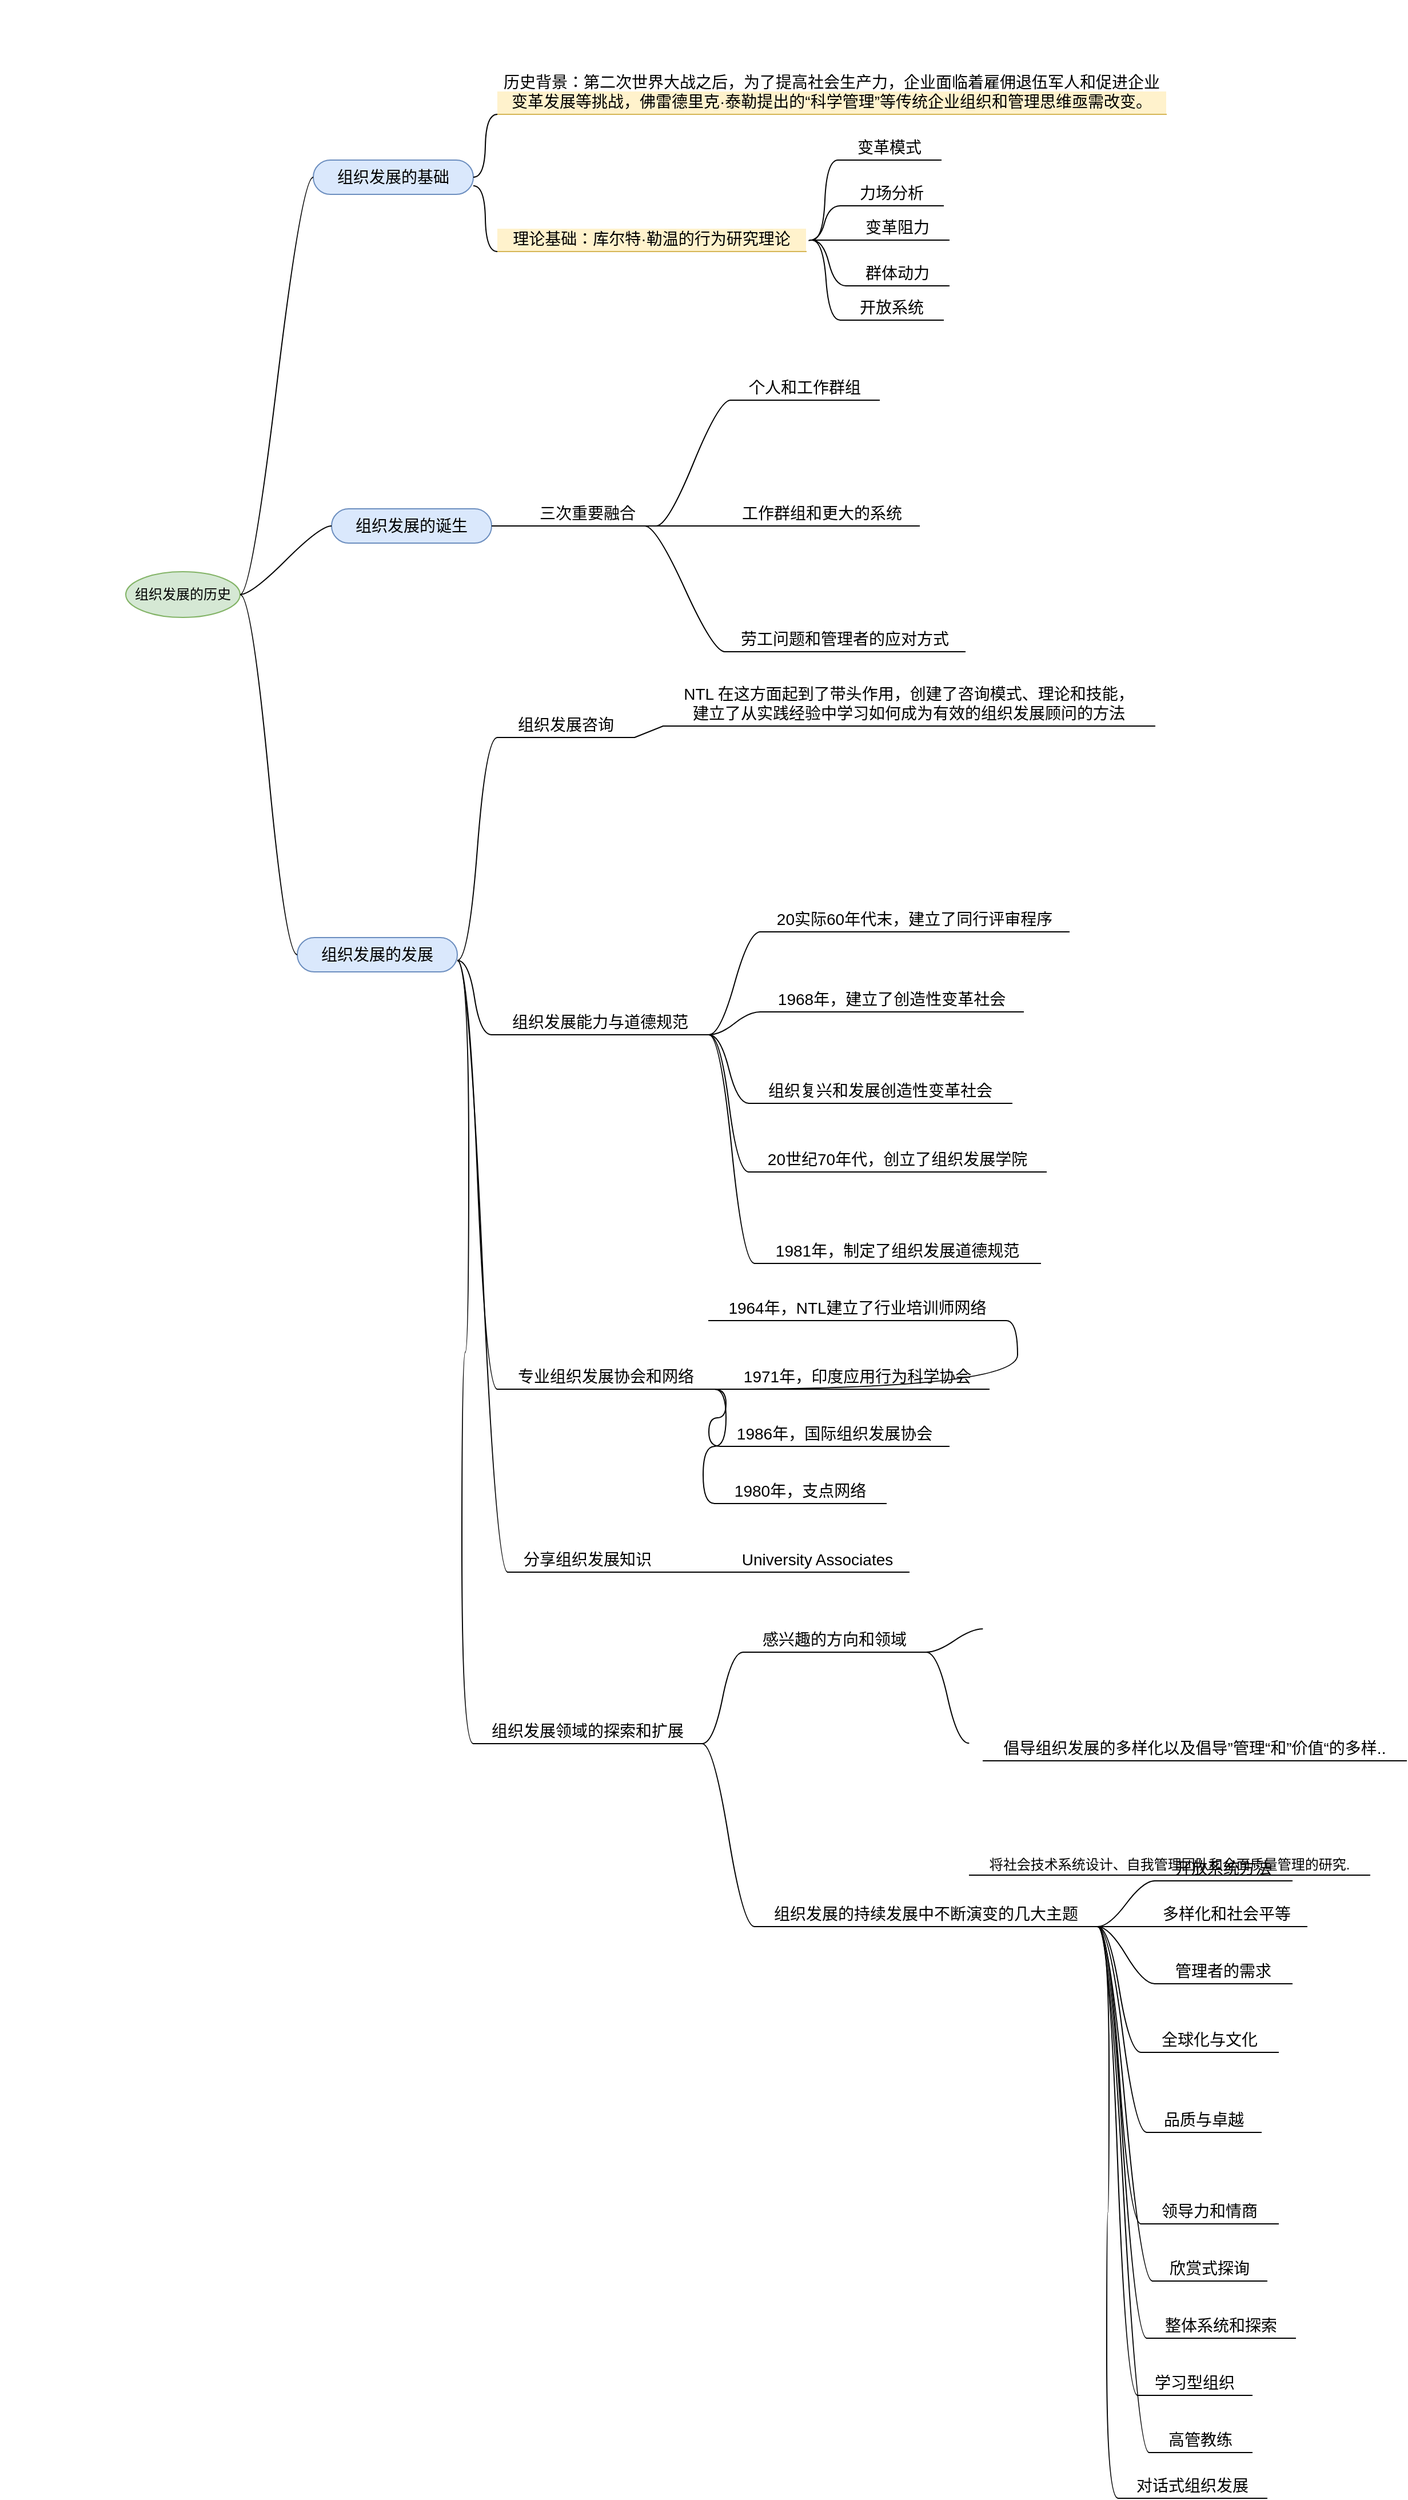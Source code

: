 <mxfile version="17.1.2" type="github">
  <diagram id="BuXtsXcVySWlx6Mmm9Na" name="第 1 页">
    <mxGraphModel dx="2211" dy="1941" grid="1" gridSize="10" guides="1" tooltips="1" connect="1" arrows="1" fold="1" page="1" pageScale="1" pageWidth="827" pageHeight="1169" background="none" math="0" shadow="0">
      <root>
        <mxCell id="0" />
        <mxCell id="1" parent="0" />
        <mxCell id="HsYdKPXe6uzc6BNR9NX6-27" value="组织发展的历史" style="ellipse;whiteSpace=wrap;html=1;align=center;newEdgeStyle={&quot;edgeStyle&quot;:&quot;entityRelationEdgeStyle&quot;,&quot;startArrow&quot;:&quot;none&quot;,&quot;endArrow&quot;:&quot;none&quot;,&quot;segment&quot;:10,&quot;curved&quot;:1};treeFolding=1;treeMoving=1;fillColor=#d5e8d4;strokeColor=#82b366;" parent="1" vertex="1">
          <mxGeometry x="10" y="490" width="100" height="40" as="geometry" />
        </mxCell>
        <mxCell id="HsYdKPXe6uzc6BNR9NX6-28" value="组织发展的基础" style="whiteSpace=wrap;html=1;rounded=1;arcSize=50;align=center;verticalAlign=middle;strokeWidth=1;autosize=1;spacing=4;treeFolding=1;treeMoving=1;newEdgeStyle={&quot;edgeStyle&quot;:&quot;entityRelationEdgeStyle&quot;,&quot;startArrow&quot;:&quot;none&quot;,&quot;endArrow&quot;:&quot;none&quot;,&quot;segment&quot;:10,&quot;curved&quot;:1};fillColor=#dae8fc;strokeColor=#6c8ebf;fontSize=14;" parent="1" vertex="1">
          <mxGeometry x="174" y="130" width="140" height="30" as="geometry" />
        </mxCell>
        <mxCell id="HsYdKPXe6uzc6BNR9NX6-29" value="" style="edgeStyle=entityRelationEdgeStyle;startArrow=none;endArrow=none;segment=10;curved=1;rounded=0;exitX=1;exitY=0.5;exitDx=0;exitDy=0;fontSize=14;" parent="1" source="HsYdKPXe6uzc6BNR9NX6-27" target="HsYdKPXe6uzc6BNR9NX6-28" edge="1">
          <mxGeometry relative="1" as="geometry">
            <mxPoint x="160" y="280" as="sourcePoint" />
          </mxGeometry>
        </mxCell>
        <mxCell id="HsYdKPXe6uzc6BNR9NX6-44" value="组织发展的诞生" style="whiteSpace=wrap;html=1;rounded=1;arcSize=50;align=center;verticalAlign=middle;strokeWidth=1;autosize=1;spacing=4;treeFolding=1;treeMoving=1;newEdgeStyle={&quot;edgeStyle&quot;:&quot;entityRelationEdgeStyle&quot;,&quot;startArrow&quot;:&quot;none&quot;,&quot;endArrow&quot;:&quot;none&quot;,&quot;segment&quot;:10,&quot;curved&quot;:1};fillColor=#dae8fc;strokeColor=#6c8ebf;fontSize=14;" parent="1" vertex="1">
          <mxGeometry x="190" y="435" width="140" height="30" as="geometry" />
        </mxCell>
        <mxCell id="HsYdKPXe6uzc6BNR9NX6-45" value="" style="edgeStyle=entityRelationEdgeStyle;startArrow=none;endArrow=none;segment=10;curved=1;rounded=0;exitX=1;exitY=0.5;exitDx=0;exitDy=0;fontSize=14;" parent="1" source="HsYdKPXe6uzc6BNR9NX6-27" target="HsYdKPXe6uzc6BNR9NX6-44" edge="1">
          <mxGeometry relative="1" as="geometry">
            <mxPoint x="170" y="560" as="sourcePoint" />
          </mxGeometry>
        </mxCell>
        <mxCell id="HsYdKPXe6uzc6BNR9NX6-46" value="组织发展的发展" style="whiteSpace=wrap;html=1;rounded=1;arcSize=50;align=center;verticalAlign=middle;strokeWidth=1;autosize=1;spacing=4;treeFolding=1;treeMoving=1;newEdgeStyle={&quot;edgeStyle&quot;:&quot;entityRelationEdgeStyle&quot;,&quot;startArrow&quot;:&quot;none&quot;,&quot;endArrow&quot;:&quot;none&quot;,&quot;segment&quot;:10,&quot;curved&quot;:1};fillColor=#dae8fc;strokeColor=#6c8ebf;fontSize=14;" parent="1" vertex="1">
          <mxGeometry x="160" y="810" width="140" height="30" as="geometry" />
        </mxCell>
        <mxCell id="HsYdKPXe6uzc6BNR9NX6-47" value="" style="edgeStyle=entityRelationEdgeStyle;startArrow=none;endArrow=none;segment=10;curved=1;rounded=0;exitX=1;exitY=0.5;exitDx=0;exitDy=0;fontSize=14;" parent="1" source="HsYdKPXe6uzc6BNR9NX6-27" target="HsYdKPXe6uzc6BNR9NX6-46" edge="1">
          <mxGeometry relative="1" as="geometry">
            <mxPoint x="180" y="870" as="sourcePoint" />
          </mxGeometry>
        </mxCell>
        <mxCell id="HsYdKPXe6uzc6BNR9NX6-52" value="历史背景：&lt;span style=&quot;font-size: 14px;&quot;&gt;第二次世界大战之后，为了提高社会生产力，企业面临着雇佣退伍军人和促进企业变革发展等挑战，佛雷德里克·泰勒提出的“科学管理”等传统企业组织和管理思维亟需改变。&lt;/span&gt;" style="whiteSpace=wrap;html=1;shape=partialRectangle;top=0;left=0;bottom=1;right=0;points=[[0,1],[1,1]];fillColor=#fff2cc;align=center;verticalAlign=bottom;routingCenterY=0.5;snapToPoint=1;recursiveResize=0;autosize=1;treeFolding=1;treeMoving=1;newEdgeStyle={&quot;edgeStyle&quot;:&quot;entityRelationEdgeStyle&quot;,&quot;startArrow&quot;:&quot;none&quot;,&quot;endArrow&quot;:&quot;none&quot;,&quot;segment&quot;:10,&quot;curved&quot;:1};strokeColor=#d6b656;fontSize=14;" parent="1" vertex="1">
          <mxGeometry x="335" y="70" width="585" height="20" as="geometry" />
        </mxCell>
        <mxCell id="HsYdKPXe6uzc6BNR9NX6-53" value="" style="edgeStyle=entityRelationEdgeStyle;startArrow=none;endArrow=none;segment=10;curved=1;rounded=0;exitX=1;exitY=0.5;exitDx=0;exitDy=0;fontSize=14;" parent="1" source="HsYdKPXe6uzc6BNR9NX6-28" target="HsYdKPXe6uzc6BNR9NX6-52" edge="1">
          <mxGeometry relative="1" as="geometry">
            <mxPoint x="374" y="120" as="sourcePoint" />
          </mxGeometry>
        </mxCell>
        <mxCell id="HsYdKPXe6uzc6BNR9NX6-56" value="&lt;span style=&quot;font-size: 14px;&quot;&gt;理论基础：库尔特·勒温的行为研究理论&lt;/span&gt;" style="whiteSpace=wrap;html=1;shape=partialRectangle;top=0;left=0;bottom=1;right=0;points=[[0,1],[1,1]];fillColor=#fff2cc;align=center;verticalAlign=bottom;routingCenterY=0.5;snapToPoint=1;recursiveResize=0;autosize=1;treeFolding=1;treeMoving=1;newEdgeStyle={&quot;edgeStyle&quot;:&quot;entityRelationEdgeStyle&quot;,&quot;startArrow&quot;:&quot;none&quot;,&quot;endArrow&quot;:&quot;none&quot;,&quot;segment&quot;:10,&quot;curved&quot;:1};strokeColor=#d6b656;fontSize=14;" parent="1" vertex="1">
          <mxGeometry x="335" y="190" width="270" height="20" as="geometry" />
        </mxCell>
        <mxCell id="HsYdKPXe6uzc6BNR9NX6-57" value="" style="edgeStyle=entityRelationEdgeStyle;startArrow=none;endArrow=none;segment=10;curved=1;rounded=0;exitX=1;exitY=0.75;exitDx=0;exitDy=0;fontSize=14;" parent="1" source="HsYdKPXe6uzc6BNR9NX6-28" target="HsYdKPXe6uzc6BNR9NX6-56" edge="1">
          <mxGeometry relative="1" as="geometry">
            <mxPoint x="360" y="250" as="sourcePoint" />
          </mxGeometry>
        </mxCell>
        <mxCell id="HsYdKPXe6uzc6BNR9NX6-58" value="变革模式" style="whiteSpace=wrap;html=1;shape=partialRectangle;top=0;left=0;bottom=1;right=0;points=[[0,1],[1,1]];fillColor=none;align=center;verticalAlign=bottom;routingCenterY=0.5;snapToPoint=1;recursiveResize=0;autosize=1;treeFolding=1;treeMoving=1;newEdgeStyle={&quot;edgeStyle&quot;:&quot;entityRelationEdgeStyle&quot;,&quot;startArrow&quot;:&quot;none&quot;,&quot;endArrow&quot;:&quot;none&quot;,&quot;segment&quot;:10,&quot;curved&quot;:1};fontSize=14;" parent="1" vertex="1">
          <mxGeometry x="633" y="110" width="90" height="20" as="geometry" />
        </mxCell>
        <mxCell id="HsYdKPXe6uzc6BNR9NX6-59" value="" style="edgeStyle=entityRelationEdgeStyle;startArrow=none;endArrow=none;segment=10;curved=1;rounded=0;fontSize=14;" parent="1" target="HsYdKPXe6uzc6BNR9NX6-58" edge="1">
          <mxGeometry relative="1" as="geometry">
            <mxPoint x="610" y="200" as="sourcePoint" />
          </mxGeometry>
        </mxCell>
        <mxCell id="HsYdKPXe6uzc6BNR9NX6-68" value="力场分析" style="whiteSpace=wrap;html=1;shape=partialRectangle;top=0;left=0;bottom=1;right=0;points=[[0,1],[1,1]];fillColor=none;align=center;verticalAlign=bottom;routingCenterY=0.5;snapToPoint=1;recursiveResize=0;autosize=1;treeFolding=1;treeMoving=1;newEdgeStyle={&quot;edgeStyle&quot;:&quot;entityRelationEdgeStyle&quot;,&quot;startArrow&quot;:&quot;none&quot;,&quot;endArrow&quot;:&quot;none&quot;,&quot;segment&quot;:10,&quot;curved&quot;:1};fontSize=14;" parent="1" vertex="1">
          <mxGeometry x="635" y="150" width="90" height="20" as="geometry" />
        </mxCell>
        <mxCell id="HsYdKPXe6uzc6BNR9NX6-69" value="" style="edgeStyle=entityRelationEdgeStyle;startArrow=none;endArrow=none;segment=10;curved=1;rounded=0;strokeColor=default;exitX=1.008;exitY=0.517;exitDx=0;exitDy=0;fontSize=14;exitPerimeter=0;" parent="1" source="HsYdKPXe6uzc6BNR9NX6-56" target="HsYdKPXe6uzc6BNR9NX6-68" edge="1">
          <mxGeometry relative="1" as="geometry">
            <mxPoint x="608" y="222" as="sourcePoint" />
          </mxGeometry>
        </mxCell>
        <mxCell id="HsYdKPXe6uzc6BNR9NX6-74" value="变革阻力" style="whiteSpace=wrap;html=1;shape=partialRectangle;top=0;left=0;bottom=1;right=0;points=[[0,1],[1,1]];fillColor=none;align=center;verticalAlign=bottom;routingCenterY=0.5;snapToPoint=1;recursiveResize=0;autosize=1;treeFolding=1;treeMoving=1;newEdgeStyle={&quot;edgeStyle&quot;:&quot;entityRelationEdgeStyle&quot;,&quot;startArrow&quot;:&quot;none&quot;,&quot;endArrow&quot;:&quot;none&quot;,&quot;segment&quot;:10,&quot;curved&quot;:1};fontSize=14;" parent="1" vertex="1">
          <mxGeometry x="640" y="180" width="90" height="20" as="geometry" />
        </mxCell>
        <mxCell id="HsYdKPXe6uzc6BNR9NX6-75" value="" style="edgeStyle=entityRelationEdgeStyle;startArrow=none;endArrow=none;segment=10;curved=1;rounded=0;strokeColor=default;fontSize=14;" parent="1" target="HsYdKPXe6uzc6BNR9NX6-74" edge="1">
          <mxGeometry relative="1" as="geometry">
            <mxPoint x="608" y="200" as="sourcePoint" />
          </mxGeometry>
        </mxCell>
        <mxCell id="HsYdKPXe6uzc6BNR9NX6-78" value="群体动力" style="whiteSpace=wrap;html=1;shape=partialRectangle;top=0;left=0;bottom=1;right=0;points=[[0,1],[1,1]];fillColor=none;align=center;verticalAlign=bottom;routingCenterY=0.5;snapToPoint=1;recursiveResize=0;autosize=1;treeFolding=1;treeMoving=1;newEdgeStyle={&quot;edgeStyle&quot;:&quot;entityRelationEdgeStyle&quot;,&quot;startArrow&quot;:&quot;none&quot;,&quot;endArrow&quot;:&quot;none&quot;,&quot;segment&quot;:10,&quot;curved&quot;:1};fontSize=14;" parent="1" vertex="1">
          <mxGeometry x="640" y="220" width="90" height="20" as="geometry" />
        </mxCell>
        <mxCell id="HsYdKPXe6uzc6BNR9NX6-79" value="" style="edgeStyle=entityRelationEdgeStyle;startArrow=none;endArrow=none;segment=10;curved=1;rounded=0;strokeColor=default;fontSize=14;" parent="1" target="HsYdKPXe6uzc6BNR9NX6-78" edge="1">
          <mxGeometry relative="1" as="geometry">
            <mxPoint x="610" y="200" as="sourcePoint" />
          </mxGeometry>
        </mxCell>
        <mxCell id="HsYdKPXe6uzc6BNR9NX6-82" value="开放系统" style="whiteSpace=wrap;html=1;shape=partialRectangle;top=0;left=0;bottom=1;right=0;points=[[0,1],[1,1]];fillColor=none;align=center;verticalAlign=bottom;routingCenterY=0.5;snapToPoint=1;recursiveResize=0;autosize=1;treeFolding=1;treeMoving=1;newEdgeStyle={&quot;edgeStyle&quot;:&quot;entityRelationEdgeStyle&quot;,&quot;startArrow&quot;:&quot;none&quot;,&quot;endArrow&quot;:&quot;none&quot;,&quot;segment&quot;:10,&quot;curved&quot;:1};fontSize=14;" parent="1" vertex="1">
          <mxGeometry x="635" y="250" width="90" height="20" as="geometry" />
        </mxCell>
        <mxCell id="HsYdKPXe6uzc6BNR9NX6-83" value="" style="edgeStyle=entityRelationEdgeStyle;startArrow=none;endArrow=none;segment=10;curved=1;rounded=0;strokeColor=default;fontSize=14;" parent="1" target="HsYdKPXe6uzc6BNR9NX6-82" edge="1">
          <mxGeometry relative="1" as="geometry">
            <mxPoint x="610" y="200" as="sourcePoint" />
          </mxGeometry>
        </mxCell>
        <mxCell id="HsYdKPXe6uzc6BNR9NX6-86" value="三次重要融合" style="whiteSpace=wrap;html=1;shape=partialRectangle;top=0;left=0;bottom=1;right=0;points=[[0,1],[1,1]];fillColor=none;align=center;verticalAlign=bottom;routingCenterY=0.5;snapToPoint=1;recursiveResize=0;autosize=1;treeFolding=1;treeMoving=1;newEdgeStyle={&quot;edgeStyle&quot;:&quot;entityRelationEdgeStyle&quot;,&quot;startArrow&quot;:&quot;none&quot;,&quot;endArrow&quot;:&quot;none&quot;,&quot;segment&quot;:10,&quot;curved&quot;:1};fontSize=14;" parent="1" vertex="1">
          <mxGeometry x="354" y="430" width="120" height="20" as="geometry" />
        </mxCell>
        <mxCell id="HsYdKPXe6uzc6BNR9NX6-87" value="" style="edgeStyle=entityRelationEdgeStyle;startArrow=none;endArrow=none;segment=10;curved=1;rounded=0;strokeColor=default;exitX=1;exitY=0.5;exitDx=0;exitDy=0;fontSize=14;" parent="1" source="HsYdKPXe6uzc6BNR9NX6-44" target="HsYdKPXe6uzc6BNR9NX6-86" edge="1">
          <mxGeometry relative="1" as="geometry">
            <mxPoint x="334" y="420" as="sourcePoint" />
          </mxGeometry>
        </mxCell>
        <mxCell id="HsYdKPXe6uzc6BNR9NX6-90" value="个人和工作群组" style="whiteSpace=wrap;html=1;shape=partialRectangle;top=0;left=0;bottom=1;right=0;points=[[0,0.5,0,0,0],[0,1,0,0,0],[1,1,0,0,0]];fillColor=none;align=center;verticalAlign=bottom;routingCenterY=0.5;snapToPoint=1;recursiveResize=0;autosize=1;treeFolding=1;treeMoving=1;newEdgeStyle={&quot;edgeStyle&quot;:&quot;entityRelationEdgeStyle&quot;,&quot;startArrow&quot;:&quot;none&quot;,&quot;endArrow&quot;:&quot;none&quot;,&quot;segment&quot;:10,&quot;curved&quot;:1};fontSize=14;" parent="1" vertex="1">
          <mxGeometry x="539" y="320" width="130" height="20" as="geometry" />
        </mxCell>
        <mxCell id="HsYdKPXe6uzc6BNR9NX6-91" value="" style="edgeStyle=entityRelationEdgeStyle;startArrow=none;endArrow=none;segment=10;curved=1;rounded=0;strokeColor=default;exitX=1;exitY=1;exitDx=0;exitDy=0;fontSize=14;" parent="1" source="HsYdKPXe6uzc6BNR9NX6-86" target="HsYdKPXe6uzc6BNR9NX6-90" edge="1">
          <mxGeometry relative="1" as="geometry">
            <mxPoint x="464" y="320" as="sourcePoint" />
          </mxGeometry>
        </mxCell>
        <mxCell id="HsYdKPXe6uzc6BNR9NX6-92" value="工作群组和更大的系统" style="whiteSpace=wrap;html=1;shape=partialRectangle;top=0;left=0;bottom=1;right=0;points=[[0,1],[1,1]];fillColor=none;align=center;verticalAlign=bottom;routingCenterY=0.5;snapToPoint=1;recursiveResize=0;autosize=1;treeFolding=1;treeMoving=1;newEdgeStyle={&quot;edgeStyle&quot;:&quot;entityRelationEdgeStyle&quot;,&quot;startArrow&quot;:&quot;none&quot;,&quot;endArrow&quot;:&quot;none&quot;,&quot;segment&quot;:10,&quot;curved&quot;:1};fontSize=14;" parent="1" vertex="1">
          <mxGeometry x="534" y="430" width="170" height="20" as="geometry" />
        </mxCell>
        <mxCell id="HsYdKPXe6uzc6BNR9NX6-93" value="" style="edgeStyle=entityRelationEdgeStyle;startArrow=none;endArrow=none;segment=10;curved=1;rounded=0;strokeColor=default;exitX=1;exitY=1;exitDx=0;exitDy=0;fontSize=14;" parent="1" source="HsYdKPXe6uzc6BNR9NX6-86" target="HsYdKPXe6uzc6BNR9NX6-92" edge="1">
          <mxGeometry relative="1" as="geometry">
            <mxPoint x="494" y="390" as="sourcePoint" />
          </mxGeometry>
        </mxCell>
        <mxCell id="HsYdKPXe6uzc6BNR9NX6-95" value="劳工问题和管理者的应对方式" style="whiteSpace=wrap;html=1;shape=partialRectangle;top=0;left=0;bottom=1;right=0;points=[[0,1],[1,1]];fillColor=none;align=center;verticalAlign=bottom;routingCenterY=0.5;snapToPoint=1;recursiveResize=0;autosize=1;treeFolding=1;treeMoving=1;newEdgeStyle={&quot;edgeStyle&quot;:&quot;entityRelationEdgeStyle&quot;,&quot;startArrow&quot;:&quot;none&quot;,&quot;endArrow&quot;:&quot;none&quot;,&quot;segment&quot;:10,&quot;curved&quot;:1};fontSize=14;" parent="1" vertex="1">
          <mxGeometry x="534" y="540" width="210" height="20" as="geometry" />
        </mxCell>
        <mxCell id="HsYdKPXe6uzc6BNR9NX6-96" value="" style="edgeStyle=entityRelationEdgeStyle;startArrow=none;endArrow=none;segment=10;curved=1;rounded=0;strokeColor=default;fontSize=14;" parent="1" target="HsYdKPXe6uzc6BNR9NX6-95" edge="1">
          <mxGeometry relative="1" as="geometry">
            <mxPoint x="464" y="450" as="sourcePoint" />
          </mxGeometry>
        </mxCell>
        <mxCell id="HsYdKPXe6uzc6BNR9NX6-154" value="" style="edgeStyle=none;rounded=0;orthogonalLoop=1;jettySize=auto;html=1;endArrow=none;endFill=0;strokeColor=default;fontSize=14;" parent="1" source="HsYdKPXe6uzc6BNR9NX6-135" target="HsYdKPXe6uzc6BNR9NX6-153" edge="1">
          <mxGeometry relative="1" as="geometry" />
        </mxCell>
        <mxCell id="HsYdKPXe6uzc6BNR9NX6-135" value="组织发展咨询" style="whiteSpace=wrap;html=1;shape=partialRectangle;top=0;left=0;bottom=1;right=0;points=[[0,1],[1,1]];fillColor=none;align=center;verticalAlign=bottom;routingCenterY=0.5;snapToPoint=1;recursiveResize=0;autosize=1;treeFolding=1;treeMoving=1;newEdgeStyle={&quot;edgeStyle&quot;:&quot;entityRelationEdgeStyle&quot;,&quot;startArrow&quot;:&quot;none&quot;,&quot;endArrow&quot;:&quot;none&quot;,&quot;segment&quot;:10,&quot;curved&quot;:1};fontSize=14;" parent="1" vertex="1">
          <mxGeometry x="335" y="615" width="120" height="20" as="geometry" />
        </mxCell>
        <mxCell id="HsYdKPXe6uzc6BNR9NX6-136" value="" style="edgeStyle=entityRelationEdgeStyle;startArrow=none;endArrow=none;segment=10;curved=1;rounded=0;strokeColor=default;exitX=1;exitY=0.5;exitDx=0;exitDy=0;fontSize=14;" parent="1" target="HsYdKPXe6uzc6BNR9NX6-135" edge="1">
          <mxGeometry relative="1" as="geometry">
            <mxPoint x="300" y="830" as="sourcePoint" />
          </mxGeometry>
        </mxCell>
        <mxCell id="HsYdKPXe6uzc6BNR9NX6-137" value="组织发展能力与道德规范" style="whiteSpace=wrap;html=1;shape=partialRectangle;top=0;left=0;bottom=1;right=0;points=[[0,1],[1,1]];align=center;verticalAlign=bottom;routingCenterY=0.5;snapToPoint=1;recursiveResize=0;autosize=1;treeFolding=1;treeMoving=1;newEdgeStyle={&quot;edgeStyle&quot;:&quot;entityRelationEdgeStyle&quot;,&quot;startArrow&quot;:&quot;none&quot;,&quot;endArrow&quot;:&quot;none&quot;,&quot;segment&quot;:10,&quot;curved&quot;:1};fontSize=14;" parent="1" vertex="1">
          <mxGeometry x="330" y="875" width="190" height="20" as="geometry" />
        </mxCell>
        <mxCell id="HsYdKPXe6uzc6BNR9NX6-138" value="" style="edgeStyle=entityRelationEdgeStyle;startArrow=none;endArrow=none;segment=10;curved=1;rounded=0;strokeColor=default;fontSize=14;" parent="1" target="HsYdKPXe6uzc6BNR9NX6-137" edge="1">
          <mxGeometry relative="1" as="geometry">
            <mxPoint x="300" y="830" as="sourcePoint" />
          </mxGeometry>
        </mxCell>
        <mxCell id="HsYdKPXe6uzc6BNR9NX6-139" value="专业组织发展协会和网络" style="whiteSpace=wrap;html=1;shape=partialRectangle;top=0;left=0;bottom=1;right=0;points=[[0,1],[1,1]];fillColor=none;align=center;verticalAlign=bottom;routingCenterY=0.5;snapToPoint=1;recursiveResize=0;autosize=1;treeFolding=1;treeMoving=1;newEdgeStyle={&quot;edgeStyle&quot;:&quot;entityRelationEdgeStyle&quot;,&quot;startArrow&quot;:&quot;none&quot;,&quot;endArrow&quot;:&quot;none&quot;,&quot;segment&quot;:10,&quot;curved&quot;:1};fontSize=14;" parent="1" vertex="1">
          <mxGeometry x="335" y="1185" width="190" height="20" as="geometry" />
        </mxCell>
        <mxCell id="HsYdKPXe6uzc6BNR9NX6-140" value="" style="edgeStyle=entityRelationEdgeStyle;startArrow=none;endArrow=none;segment=10;curved=1;rounded=0;strokeColor=default;exitX=1;exitY=0.5;exitDx=0;exitDy=0;fontSize=14;" parent="1" target="HsYdKPXe6uzc6BNR9NX6-139" edge="1">
          <mxGeometry relative="1" as="geometry">
            <mxPoint x="300" y="830" as="sourcePoint" />
          </mxGeometry>
        </mxCell>
        <mxCell id="HsYdKPXe6uzc6BNR9NX6-144" value="" style="edgeStyle=none;rounded=0;orthogonalLoop=1;jettySize=auto;html=1;endArrow=none;endFill=0;strokeColor=default;fontSize=14;" parent="1" source="HsYdKPXe6uzc6BNR9NX6-141" target="HsYdKPXe6uzc6BNR9NX6-143" edge="1">
          <mxGeometry relative="1" as="geometry" />
        </mxCell>
        <mxCell id="HsYdKPXe6uzc6BNR9NX6-141" value="分享组织发展知识" style="whiteSpace=wrap;html=1;shape=partialRectangle;top=0;left=0;bottom=1;right=0;points=[[0,1],[1,1]];fillColor=none;align=center;verticalAlign=bottom;routingCenterY=0.5;snapToPoint=1;recursiveResize=0;autosize=1;treeFolding=1;treeMoving=1;newEdgeStyle={&quot;edgeStyle&quot;:&quot;entityRelationEdgeStyle&quot;,&quot;startArrow&quot;:&quot;none&quot;,&quot;endArrow&quot;:&quot;none&quot;,&quot;segment&quot;:10,&quot;curved&quot;:1};fontSize=14;" parent="1" vertex="1">
          <mxGeometry x="344" y="1345" width="140" height="20" as="geometry" />
        </mxCell>
        <mxCell id="HsYdKPXe6uzc6BNR9NX6-142" value="" style="edgeStyle=entityRelationEdgeStyle;startArrow=none;endArrow=none;segment=10;curved=1;rounded=0;strokeColor=default;exitX=1;exitY=0.5;exitDx=0;exitDy=0;fontSize=14;" parent="1" target="HsYdKPXe6uzc6BNR9NX6-141" edge="1">
          <mxGeometry relative="1" as="geometry">
            <mxPoint x="300" y="830" as="sourcePoint" />
          </mxGeometry>
        </mxCell>
        <mxCell id="HsYdKPXe6uzc6BNR9NX6-143" value="University Associates" style="whiteSpace=wrap;html=1;shape=partialRectangle;top=0;left=0;bottom=1;right=0;points=[[0,1],[1,1]];fillColor=none;align=center;verticalAlign=bottom;routingCenterY=0.5;snapToPoint=1;recursiveResize=0;autosize=1;treeFolding=1;treeMoving=1;newEdgeStyle={&quot;edgeStyle&quot;:&quot;entityRelationEdgeStyle&quot;,&quot;startArrow&quot;:&quot;none&quot;,&quot;endArrow&quot;:&quot;none&quot;,&quot;segment&quot;:10,&quot;curved&quot;:1};fontSize=14;" parent="1" vertex="1">
          <mxGeometry x="535" y="1345" width="160" height="20" as="geometry" />
        </mxCell>
        <mxCell id="HsYdKPXe6uzc6BNR9NX6-147" value="20实际60年代末，建立了同行评审程序" style="whiteSpace=wrap;html=1;shape=partialRectangle;top=0;left=0;bottom=1;right=0;points=[[0,1],[1,1]];fillColor=none;align=center;verticalAlign=bottom;routingCenterY=0.5;snapToPoint=1;recursiveResize=0;autosize=1;treeFolding=1;treeMoving=1;newEdgeStyle={&quot;edgeStyle&quot;:&quot;entityRelationEdgeStyle&quot;,&quot;startArrow&quot;:&quot;none&quot;,&quot;endArrow&quot;:&quot;none&quot;,&quot;segment&quot;:10,&quot;curved&quot;:1};fontSize=14;" parent="1" vertex="1">
          <mxGeometry x="565" y="785" width="270" height="20" as="geometry" />
        </mxCell>
        <mxCell id="HsYdKPXe6uzc6BNR9NX6-148" value="" style="edgeStyle=entityRelationEdgeStyle;startArrow=none;endArrow=none;segment=10;curved=1;rounded=0;strokeColor=default;exitX=1;exitY=1;exitDx=0;exitDy=0;fontSize=14;" parent="1" source="HsYdKPXe6uzc6BNR9NX6-137" target="HsYdKPXe6uzc6BNR9NX6-147" edge="1">
          <mxGeometry relative="1" as="geometry">
            <mxPoint x="510" y="1155" as="sourcePoint" />
          </mxGeometry>
        </mxCell>
        <mxCell id="HsYdKPXe6uzc6BNR9NX6-149" value="1968年，建立了创造性变革社会" style="whiteSpace=wrap;html=1;shape=partialRectangle;top=0;left=0;bottom=1;right=0;points=[[0,1],[1,1]];fillColor=none;align=center;verticalAlign=bottom;routingCenterY=0.5;snapToPoint=1;recursiveResize=0;autosize=1;treeFolding=1;treeMoving=1;newEdgeStyle={&quot;edgeStyle&quot;:&quot;entityRelationEdgeStyle&quot;,&quot;startArrow&quot;:&quot;none&quot;,&quot;endArrow&quot;:&quot;none&quot;,&quot;segment&quot;:10,&quot;curved&quot;:1};fontSize=14;" parent="1" vertex="1">
          <mxGeometry x="565" y="855" width="230" height="20" as="geometry" />
        </mxCell>
        <mxCell id="HsYdKPXe6uzc6BNR9NX6-150" value="" style="edgeStyle=entityRelationEdgeStyle;startArrow=none;endArrow=none;segment=10;curved=1;rounded=0;strokeColor=default;exitX=1;exitY=1;exitDx=0;exitDy=0;fontSize=14;" parent="1" source="HsYdKPXe6uzc6BNR9NX6-137" target="HsYdKPXe6uzc6BNR9NX6-149" edge="1">
          <mxGeometry relative="1" as="geometry">
            <mxPoint x="750" y="1145" as="sourcePoint" />
          </mxGeometry>
        </mxCell>
        <mxCell id="HsYdKPXe6uzc6BNR9NX6-151" value="组织复兴和发展创造性变革社会" style="whiteSpace=wrap;html=1;shape=partialRectangle;top=0;left=0;bottom=1;right=0;points=[[0,1],[1,1]];fillColor=none;align=center;verticalAlign=bottom;routingCenterY=0.5;snapToPoint=1;recursiveResize=0;autosize=1;treeFolding=1;treeMoving=1;newEdgeStyle={&quot;edgeStyle&quot;:&quot;entityRelationEdgeStyle&quot;,&quot;startArrow&quot;:&quot;none&quot;,&quot;endArrow&quot;:&quot;none&quot;,&quot;segment&quot;:10,&quot;curved&quot;:1};fontSize=14;" parent="1" vertex="1">
          <mxGeometry x="555" y="935" width="230" height="20" as="geometry" />
        </mxCell>
        <mxCell id="HsYdKPXe6uzc6BNR9NX6-152" value="" style="edgeStyle=entityRelationEdgeStyle;startArrow=none;endArrow=none;segment=10;curved=1;rounded=0;strokeColor=default;exitX=1;exitY=1;exitDx=0;exitDy=0;fontSize=14;" parent="1" source="HsYdKPXe6uzc6BNR9NX6-137" target="HsYdKPXe6uzc6BNR9NX6-151" edge="1">
          <mxGeometry relative="1" as="geometry">
            <mxPoint x="760" y="1085" as="sourcePoint" />
          </mxGeometry>
        </mxCell>
        <mxCell id="HsYdKPXe6uzc6BNR9NX6-153" value="NTL 在这方面起到了带头作用，创建了咨询模式、理论和技能，&lt;br style=&quot;font-size: 14px;&quot;&gt;建立了从实践经验中学习如何成为有效的组织发展顾问的方法" style="whiteSpace=wrap;html=1;shape=partialRectangle;top=0;left=0;bottom=1;right=0;points=[[0,1],[1,1]];fillColor=none;align=center;verticalAlign=bottom;routingCenterY=0.5;snapToPoint=1;recursiveResize=0;autosize=1;treeFolding=1;treeMoving=1;newEdgeStyle={&quot;edgeStyle&quot;:&quot;entityRelationEdgeStyle&quot;,&quot;startArrow&quot;:&quot;none&quot;,&quot;endArrow&quot;:&quot;none&quot;,&quot;segment&quot;:10,&quot;curved&quot;:1};fontSize=14;" parent="1" vertex="1">
          <mxGeometry x="480" y="585" width="430" height="40" as="geometry" />
        </mxCell>
        <mxCell id="HsYdKPXe6uzc6BNR9NX6-155" value="20世纪70年代，创立了组织发展学院" style="whiteSpace=wrap;html=1;shape=partialRectangle;top=0;left=0;bottom=1;right=0;points=[[0,1],[1,1]];fillColor=none;align=center;verticalAlign=bottom;routingCenterY=0.5;snapToPoint=1;recursiveResize=0;autosize=1;treeFolding=1;treeMoving=1;newEdgeStyle={&quot;edgeStyle&quot;:&quot;entityRelationEdgeStyle&quot;,&quot;startArrow&quot;:&quot;none&quot;,&quot;endArrow&quot;:&quot;none&quot;,&quot;segment&quot;:10,&quot;curved&quot;:1};fontSize=14;" parent="1" vertex="1">
          <mxGeometry x="555" y="995" width="260" height="20" as="geometry" />
        </mxCell>
        <mxCell id="HsYdKPXe6uzc6BNR9NX6-156" value="" style="edgeStyle=entityRelationEdgeStyle;startArrow=none;endArrow=none;segment=10;curved=1;rounded=0;strokeColor=default;fontSize=14;" parent="1" target="HsYdKPXe6uzc6BNR9NX6-155" edge="1">
          <mxGeometry relative="1" as="geometry">
            <mxPoint x="520" y="895" as="sourcePoint" />
          </mxGeometry>
        </mxCell>
        <mxCell id="HsYdKPXe6uzc6BNR9NX6-159" value="1981年，制定了组织发展道德规范" style="whiteSpace=wrap;html=1;shape=partialRectangle;top=0;left=0;bottom=1;right=0;points=[[0,1],[1,1]];fillColor=none;align=center;verticalAlign=bottom;routingCenterY=0.5;snapToPoint=1;recursiveResize=0;autosize=1;treeFolding=1;treeMoving=1;newEdgeStyle={&quot;edgeStyle&quot;:&quot;entityRelationEdgeStyle&quot;,&quot;startArrow&quot;:&quot;none&quot;,&quot;endArrow&quot;:&quot;none&quot;,&quot;segment&quot;:10,&quot;curved&quot;:1};fontSize=14;" parent="1" vertex="1">
          <mxGeometry x="560" y="1075" width="250" height="20" as="geometry" />
        </mxCell>
        <mxCell id="HsYdKPXe6uzc6BNR9NX6-160" value="" style="edgeStyle=entityRelationEdgeStyle;startArrow=none;endArrow=none;segment=10;curved=1;rounded=0;strokeColor=default;exitX=1;exitY=1;exitDx=0;exitDy=0;fontSize=14;" parent="1" source="HsYdKPXe6uzc6BNR9NX6-137" target="HsYdKPXe6uzc6BNR9NX6-159" edge="1">
          <mxGeometry relative="1" as="geometry">
            <mxPoint x="585" y="1375" as="sourcePoint" />
          </mxGeometry>
        </mxCell>
        <mxCell id="HsYdKPXe6uzc6BNR9NX6-161" value="1964年，NTL建立了行业培训师网络" style="whiteSpace=wrap;html=1;shape=partialRectangle;top=0;left=0;bottom=1;right=0;points=[[0,1],[1,1]];fillColor=none;align=center;verticalAlign=bottom;routingCenterY=0.5;snapToPoint=1;recursiveResize=0;autosize=1;treeFolding=1;treeMoving=1;newEdgeStyle={&quot;edgeStyle&quot;:&quot;entityRelationEdgeStyle&quot;,&quot;startArrow&quot;:&quot;none&quot;,&quot;endArrow&quot;:&quot;none&quot;,&quot;segment&quot;:10,&quot;curved&quot;:1};fontSize=14;" parent="1" vertex="1">
          <mxGeometry x="520" y="1125" width="260" height="20" as="geometry" />
        </mxCell>
        <mxCell id="HsYdKPXe6uzc6BNR9NX6-162" value="" style="edgeStyle=entityRelationEdgeStyle;startArrow=none;endArrow=none;segment=10;curved=1;rounded=0;strokeColor=default;exitX=1;exitY=1;exitDx=0;exitDy=0;fontSize=14;" parent="1" source="HsYdKPXe6uzc6BNR9NX6-139" target="HsYdKPXe6uzc6BNR9NX6-161" edge="1">
          <mxGeometry relative="1" as="geometry">
            <mxPoint x="560" y="1415" as="sourcePoint" />
          </mxGeometry>
        </mxCell>
        <mxCell id="HsYdKPXe6uzc6BNR9NX6-163" value="1971年，印度应用行为科学协会" style="whiteSpace=wrap;html=1;shape=partialRectangle;top=0;left=0;bottom=1;right=0;points=[[0,1],[1,1]];fillColor=none;align=center;verticalAlign=bottom;routingCenterY=0.5;snapToPoint=1;recursiveResize=0;autosize=1;treeFolding=1;treeMoving=1;newEdgeStyle={&quot;edgeStyle&quot;:&quot;entityRelationEdgeStyle&quot;,&quot;startArrow&quot;:&quot;none&quot;,&quot;endArrow&quot;:&quot;none&quot;,&quot;segment&quot;:10,&quot;curved&quot;:1};fontSize=14;" parent="1" vertex="1">
          <mxGeometry x="535" y="1185" width="230" height="20" as="geometry" />
        </mxCell>
        <mxCell id="HsYdKPXe6uzc6BNR9NX6-164" value="" style="edgeStyle=entityRelationEdgeStyle;startArrow=none;endArrow=none;segment=10;curved=1;rounded=0;strokeColor=default;exitX=1;exitY=1;exitDx=0;exitDy=0;fontSize=14;" parent="1" source="HsYdKPXe6uzc6BNR9NX6-139" target="HsYdKPXe6uzc6BNR9NX6-163" edge="1">
          <mxGeometry relative="1" as="geometry">
            <mxPoint x="560" y="1465" as="sourcePoint" />
          </mxGeometry>
        </mxCell>
        <mxCell id="HsYdKPXe6uzc6BNR9NX6-165" value="1986年，国际组织发展协会" style="whiteSpace=wrap;html=1;shape=partialRectangle;top=0;left=0;bottom=1;right=0;points=[[0,1],[1,1]];fillColor=none;align=center;verticalAlign=bottom;routingCenterY=0.5;snapToPoint=1;recursiveResize=0;autosize=1;treeFolding=1;treeMoving=1;newEdgeStyle={&quot;edgeStyle&quot;:&quot;entityRelationEdgeStyle&quot;,&quot;startArrow&quot;:&quot;none&quot;,&quot;endArrow&quot;:&quot;none&quot;,&quot;segment&quot;:10,&quot;curved&quot;:1};fontSize=14;" parent="1" vertex="1">
          <mxGeometry x="530" y="1235" width="200" height="20" as="geometry" />
        </mxCell>
        <mxCell id="HsYdKPXe6uzc6BNR9NX6-166" value="" style="edgeStyle=entityRelationEdgeStyle;startArrow=none;endArrow=none;segment=10;curved=1;rounded=0;strokeColor=default;exitX=1;exitY=1;exitDx=0;exitDy=0;fontSize=14;" parent="1" source="HsYdKPXe6uzc6BNR9NX6-139" target="HsYdKPXe6uzc6BNR9NX6-165" edge="1">
          <mxGeometry relative="1" as="geometry">
            <mxPoint x="560" y="1515" as="sourcePoint" />
          </mxGeometry>
        </mxCell>
        <mxCell id="HsYdKPXe6uzc6BNR9NX6-167" value="1980年，支点网络" style="whiteSpace=wrap;html=1;shape=partialRectangle;top=0;left=0;bottom=1;right=0;points=[[0,1],[1,1]];fillColor=none;align=center;verticalAlign=bottom;routingCenterY=0.5;snapToPoint=1;recursiveResize=0;autosize=1;treeFolding=1;treeMoving=1;newEdgeStyle={&quot;edgeStyle&quot;:&quot;entityRelationEdgeStyle&quot;,&quot;startArrow&quot;:&quot;none&quot;,&quot;endArrow&quot;:&quot;none&quot;,&quot;segment&quot;:10,&quot;curved&quot;:1};fontSize=14;" parent="1" vertex="1">
          <mxGeometry x="525" y="1285" width="150" height="20" as="geometry" />
        </mxCell>
        <mxCell id="HsYdKPXe6uzc6BNR9NX6-168" value="" style="edgeStyle=entityRelationEdgeStyle;startArrow=none;endArrow=none;segment=10;curved=1;rounded=0;strokeColor=default;exitX=1;exitY=1;exitDx=0;exitDy=0;fontSize=14;" parent="1" source="HsYdKPXe6uzc6BNR9NX6-139" target="HsYdKPXe6uzc6BNR9NX6-167" edge="1">
          <mxGeometry relative="1" as="geometry">
            <mxPoint x="560" y="1575" as="sourcePoint" />
          </mxGeometry>
        </mxCell>
        <mxCell id="HsYdKPXe6uzc6BNR9NX6-169" value="组织发展领域的探索和扩展" style="whiteSpace=wrap;html=1;shape=partialRectangle;top=0;left=0;bottom=1;right=0;points=[[0,1],[1,1]];fillColor=none;align=center;verticalAlign=bottom;routingCenterY=0.5;snapToPoint=1;recursiveResize=0;autosize=1;treeFolding=1;treeMoving=1;newEdgeStyle={&quot;edgeStyle&quot;:&quot;entityRelationEdgeStyle&quot;,&quot;startArrow&quot;:&quot;none&quot;,&quot;endArrow&quot;:&quot;none&quot;,&quot;segment&quot;:10,&quot;curved&quot;:1};fontSize=14;" parent="1" vertex="1">
          <mxGeometry x="314" y="1495" width="200" height="20" as="geometry" />
        </mxCell>
        <mxCell id="HsYdKPXe6uzc6BNR9NX6-170" value="" style="edgeStyle=entityRelationEdgeStyle;startArrow=none;endArrow=none;segment=10;curved=1;rounded=0;strokeColor=default;exitX=1;exitY=0.5;exitDx=0;exitDy=0;fontSize=14;" parent="1" target="HsYdKPXe6uzc6BNR9NX6-169" edge="1">
          <mxGeometry relative="1" as="geometry">
            <mxPoint x="300" y="830" as="sourcePoint" />
          </mxGeometry>
        </mxCell>
        <mxCell id="HsYdKPXe6uzc6BNR9NX6-171" value="感兴趣的方向和领域" style="whiteSpace=wrap;html=1;shape=partialRectangle;top=0;left=0;bottom=1;right=0;points=[[0,1],[1,1]];fillColor=none;align=center;verticalAlign=bottom;routingCenterY=0.5;snapToPoint=1;recursiveResize=0;autosize=1;treeFolding=1;treeMoving=1;newEdgeStyle={&quot;edgeStyle&quot;:&quot;entityRelationEdgeStyle&quot;,&quot;startArrow&quot;:&quot;none&quot;,&quot;endArrow&quot;:&quot;none&quot;,&quot;segment&quot;:10,&quot;curved&quot;:1};fontSize=14;" parent="1" vertex="1">
          <mxGeometry x="550" y="1415" width="160" height="20" as="geometry" />
        </mxCell>
        <mxCell id="HsYdKPXe6uzc6BNR9NX6-172" value="" style="edgeStyle=entityRelationEdgeStyle;startArrow=none;endArrow=none;segment=10;curved=1;rounded=0;strokeColor=default;exitX=1;exitY=1;exitDx=0;exitDy=0;fontSize=14;" parent="1" source="HsYdKPXe6uzc6BNR9NX6-169" target="HsYdKPXe6uzc6BNR9NX6-171" edge="1">
          <mxGeometry relative="1" as="geometry">
            <mxPoint x="540" y="1735" as="sourcePoint" />
          </mxGeometry>
        </mxCell>
        <mxCell id="HsYdKPXe6uzc6BNR9NX6-175" value="开放系统方法" style="whiteSpace=wrap;html=1;shape=partialRectangle;top=0;left=0;bottom=1;right=0;points=[[0,1],[1,1]];fillColor=none;align=center;verticalAlign=bottom;routingCenterY=0.5;snapToPoint=1;recursiveResize=0;autosize=1;treeFolding=1;treeMoving=1;newEdgeStyle={&quot;edgeStyle&quot;:&quot;entityRelationEdgeStyle&quot;,&quot;startArrow&quot;:&quot;none&quot;,&quot;endArrow&quot;:&quot;none&quot;,&quot;segment&quot;:10,&quot;curved&quot;:1};fontSize=14;" parent="1" vertex="1">
          <mxGeometry x="910" y="1615" width="120" height="20" as="geometry" />
        </mxCell>
        <mxCell id="HsYdKPXe6uzc6BNR9NX6-176" value="" style="edgeStyle=entityRelationEdgeStyle;startArrow=none;endArrow=none;segment=10;curved=1;rounded=0;strokeColor=default;exitX=1;exitY=1;exitDx=0;exitDy=0;fontSize=14;" parent="1" source="HsYdKPXe6uzc6BNR9NX6-179" target="HsYdKPXe6uzc6BNR9NX6-175" edge="1">
          <mxGeometry relative="1" as="geometry">
            <mxPoint x="593" y="1785" as="sourcePoint" />
          </mxGeometry>
        </mxCell>
        <mxCell id="HsYdKPXe6uzc6BNR9NX6-177" value="多样化和社会平等" style="whiteSpace=wrap;html=1;shape=partialRectangle;top=0;left=0;bottom=1;right=0;points=[[0,1],[1,1]];fillColor=none;align=center;verticalAlign=bottom;routingCenterY=0.5;snapToPoint=1;recursiveResize=0;autosize=1;treeFolding=1;treeMoving=1;newEdgeStyle={&quot;edgeStyle&quot;:&quot;entityRelationEdgeStyle&quot;,&quot;startArrow&quot;:&quot;none&quot;,&quot;endArrow&quot;:&quot;none&quot;,&quot;segment&quot;:10,&quot;curved&quot;:1};fontSize=14;" parent="1" vertex="1">
          <mxGeometry x="903" y="1655" width="140" height="20" as="geometry" />
        </mxCell>
        <mxCell id="HsYdKPXe6uzc6BNR9NX6-178" value="" style="edgeStyle=entityRelationEdgeStyle;startArrow=none;endArrow=none;segment=10;curved=1;rounded=0;strokeColor=default;exitX=1;exitY=1;exitDx=0;exitDy=0;fontSize=14;" parent="1" source="HsYdKPXe6uzc6BNR9NX6-179" target="HsYdKPXe6uzc6BNR9NX6-177" edge="1">
          <mxGeometry relative="1" as="geometry">
            <mxPoint x="613" y="1875" as="sourcePoint" />
          </mxGeometry>
        </mxCell>
        <mxCell id="HsYdKPXe6uzc6BNR9NX6-179" value="组织发展的持续发展中不断演变的几大主题" style="whiteSpace=wrap;html=1;shape=partialRectangle;top=0;left=0;bottom=1;right=0;points=[[0,1],[1,1]];fillColor=none;align=center;verticalAlign=bottom;routingCenterY=0.5;snapToPoint=1;recursiveResize=0;autosize=1;treeFolding=1;treeMoving=1;newEdgeStyle={&quot;edgeStyle&quot;:&quot;entityRelationEdgeStyle&quot;,&quot;startArrow&quot;:&quot;none&quot;,&quot;endArrow&quot;:&quot;none&quot;,&quot;segment&quot;:10,&quot;curved&quot;:1};fontSize=14;" parent="1" vertex="1">
          <mxGeometry x="560" y="1655" width="300" height="20" as="geometry" />
        </mxCell>
        <mxCell id="HsYdKPXe6uzc6BNR9NX6-180" value="" style="edgeStyle=entityRelationEdgeStyle;startArrow=none;endArrow=none;segment=10;curved=1;rounded=0;strokeColor=default;exitX=1;exitY=1;exitDx=0;exitDy=0;fontSize=14;entryX=0;entryY=1;entryDx=0;entryDy=0;" parent="1" source="HsYdKPXe6uzc6BNR9NX6-169" target="HsYdKPXe6uzc6BNR9NX6-179" edge="1">
          <mxGeometry relative="1" as="geometry">
            <mxPoint x="600" y="2035" as="sourcePoint" />
          </mxGeometry>
        </mxCell>
        <mxCell id="HsYdKPXe6uzc6BNR9NX6-183" value="倡导组织发展的多样化以及倡导”管理“和”价值“的多样.." style="whiteSpace=wrap;html=1;shape=partialRectangle;top=0;left=0;bottom=1;right=0;points=[[0,1],[1,1]];fillColor=none;align=center;verticalAlign=bottom;routingCenterY=0.5;snapToPoint=1;recursiveResize=0;autosize=1;treeFolding=1;treeMoving=1;newEdgeStyle={&quot;edgeStyle&quot;:&quot;entityRelationEdgeStyle&quot;,&quot;startArrow&quot;:&quot;none&quot;,&quot;endArrow&quot;:&quot;none&quot;,&quot;segment&quot;:10,&quot;curved&quot;:1};fontSize=14;" parent="1" vertex="1">
          <mxGeometry x="760" y="1510" width="370" height="20" as="geometry" />
        </mxCell>
        <mxCell id="HsYdKPXe6uzc6BNR9NX6-184" value="" style="edgeStyle=entityRelationEdgeStyle;startArrow=none;endArrow=none;segment=10;curved=1;rounded=0;strokeColor=default;exitX=1;exitY=1;exitDx=0;exitDy=0;fontSize=14;" parent="1" source="HsYdKPXe6uzc6BNR9NX6-171" edge="1">
          <mxGeometry relative="1" as="geometry">
            <mxPoint x="750" y="1700" as="sourcePoint" />
            <mxPoint x="759.667" y="1414.667" as="targetPoint" />
          </mxGeometry>
        </mxCell>
        <mxCell id="HsYdKPXe6uzc6BNR9NX6-186" value="将社会技术系统设计、自我管理团队和全面质量管理的研究." style="whiteSpace=wrap;html=1;shape=partialRectangle;top=0;left=0;bottom=1;right=0;points=[[0,1],[1,1]];fillColor=none;align=center;verticalAlign=bottom;routingCenterY=0.5;snapToPoint=1;recursiveResize=0;autosize=1;treeFolding=1;treeMoving=1;newEdgeStyle={&quot;edgeStyle&quot;:&quot;entityRelationEdgeStyle&quot;,&quot;startArrow&quot;:&quot;none&quot;,&quot;endArrow&quot;:&quot;none&quot;,&quot;segment&quot;:10,&quot;curved&quot;:1};" parent="1" vertex="1">
          <mxGeometry x="748" y="1610" width="350" height="20" as="geometry" />
        </mxCell>
        <mxCell id="HsYdKPXe6uzc6BNR9NX6-187" value="" style="edgeStyle=entityRelationEdgeStyle;startArrow=none;endArrow=none;segment=10;curved=1;rounded=0;strokeColor=default;exitX=1;exitY=1;exitDx=0;exitDy=0;fontSize=14;" parent="1" source="HsYdKPXe6uzc6BNR9NX6-171" edge="1">
          <mxGeometry relative="1" as="geometry">
            <mxPoint x="730" y="1755" as="sourcePoint" />
            <mxPoint x="747.667" y="1514.667" as="targetPoint" />
          </mxGeometry>
        </mxCell>
        <mxCell id="HsYdKPXe6uzc6BNR9NX6-188" value="全球化与文化" style="whiteSpace=wrap;html=1;shape=partialRectangle;top=0;left=0;bottom=1;right=0;points=[[0,1],[1,1]];fillColor=none;align=center;verticalAlign=bottom;routingCenterY=0.5;snapToPoint=1;recursiveResize=0;autosize=1;treeFolding=1;treeMoving=1;newEdgeStyle={&quot;edgeStyle&quot;:&quot;entityRelationEdgeStyle&quot;,&quot;startArrow&quot;:&quot;none&quot;,&quot;endArrow&quot;:&quot;none&quot;,&quot;segment&quot;:10,&quot;curved&quot;:1};fontSize=14;" parent="1" vertex="1">
          <mxGeometry x="898" y="1765" width="120" height="20" as="geometry" />
        </mxCell>
        <mxCell id="HsYdKPXe6uzc6BNR9NX6-189" value="" style="edgeStyle=entityRelationEdgeStyle;startArrow=none;endArrow=none;segment=10;curved=1;rounded=0;strokeColor=default;exitX=1;exitY=1;exitDx=0;exitDy=0;fontSize=14;" parent="1" source="HsYdKPXe6uzc6BNR9NX6-179" target="HsYdKPXe6uzc6BNR9NX6-188" edge="1">
          <mxGeometry relative="1" as="geometry">
            <mxPoint x="933" y="2165" as="sourcePoint" />
          </mxGeometry>
        </mxCell>
        <mxCell id="HsYdKPXe6uzc6BNR9NX6-190" value="管理者的需求" style="whiteSpace=wrap;html=1;shape=partialRectangle;top=0;left=0;bottom=1;right=0;points=[[0,1],[1,1]];fillColor=none;align=center;verticalAlign=bottom;routingCenterY=0.5;snapToPoint=1;recursiveResize=0;autosize=1;treeFolding=1;treeMoving=1;newEdgeStyle={&quot;edgeStyle&quot;:&quot;entityRelationEdgeStyle&quot;,&quot;startArrow&quot;:&quot;none&quot;,&quot;endArrow&quot;:&quot;none&quot;,&quot;segment&quot;:10,&quot;curved&quot;:1};fontSize=14;" parent="1" vertex="1">
          <mxGeometry x="910" y="1705" width="120" height="20" as="geometry" />
        </mxCell>
        <mxCell id="HsYdKPXe6uzc6BNR9NX6-191" value="" style="edgeStyle=entityRelationEdgeStyle;startArrow=none;endArrow=none;segment=10;curved=1;rounded=0;strokeColor=default;exitX=1;exitY=1;exitDx=0;exitDy=0;fontSize=14;" parent="1" source="HsYdKPXe6uzc6BNR9NX6-179" target="HsYdKPXe6uzc6BNR9NX6-190" edge="1">
          <mxGeometry relative="1" as="geometry">
            <mxPoint x="938" y="2045" as="sourcePoint" />
          </mxGeometry>
        </mxCell>
        <mxCell id="HsYdKPXe6uzc6BNR9NX6-192" value="品质与卓越" style="whiteSpace=wrap;html=1;shape=partialRectangle;top=0;left=0;bottom=1;right=0;points=[[0,1],[1,1]];fillColor=none;align=center;verticalAlign=bottom;routingCenterY=0.5;snapToPoint=1;recursiveResize=0;autosize=1;treeFolding=1;treeMoving=1;newEdgeStyle={&quot;edgeStyle&quot;:&quot;entityRelationEdgeStyle&quot;,&quot;startArrow&quot;:&quot;none&quot;,&quot;endArrow&quot;:&quot;none&quot;,&quot;segment&quot;:10,&quot;curved&quot;:1};fontSize=14;" parent="1" vertex="1">
          <mxGeometry x="903" y="1835" width="100" height="20" as="geometry" />
        </mxCell>
        <mxCell id="HsYdKPXe6uzc6BNR9NX6-193" value="" style="edgeStyle=entityRelationEdgeStyle;startArrow=none;endArrow=none;segment=10;curved=1;rounded=0;strokeColor=default;exitX=1;exitY=1;exitDx=0;exitDy=0;fontSize=14;" parent="1" source="HsYdKPXe6uzc6BNR9NX6-179" target="HsYdKPXe6uzc6BNR9NX6-192" edge="1">
          <mxGeometry relative="1" as="geometry">
            <mxPoint x="943" y="2295" as="sourcePoint" />
          </mxGeometry>
        </mxCell>
        <mxCell id="HsYdKPXe6uzc6BNR9NX6-194" value="领导力和情商" style="whiteSpace=wrap;html=1;shape=partialRectangle;top=0;left=0;bottom=1;right=0;points=[[0,1],[1,1]];fillColor=none;align=center;verticalAlign=bottom;routingCenterY=0.5;snapToPoint=1;recursiveResize=0;autosize=1;treeFolding=1;treeMoving=1;newEdgeStyle={&quot;edgeStyle&quot;:&quot;entityRelationEdgeStyle&quot;,&quot;startArrow&quot;:&quot;none&quot;,&quot;endArrow&quot;:&quot;none&quot;,&quot;segment&quot;:10,&quot;curved&quot;:1};fontSize=14;" parent="1" vertex="1">
          <mxGeometry x="898" y="1915" width="120" height="20" as="geometry" />
        </mxCell>
        <mxCell id="HsYdKPXe6uzc6BNR9NX6-195" value="" style="edgeStyle=entityRelationEdgeStyle;startArrow=none;endArrow=none;segment=10;curved=1;rounded=0;strokeColor=default;exitX=1;exitY=1;exitDx=0;exitDy=0;fontSize=14;" parent="1" source="HsYdKPXe6uzc6BNR9NX6-179" target="HsYdKPXe6uzc6BNR9NX6-194" edge="1">
          <mxGeometry relative="1" as="geometry">
            <mxPoint x="933" y="2375" as="sourcePoint" />
          </mxGeometry>
        </mxCell>
        <mxCell id="HsYdKPXe6uzc6BNR9NX6-196" value="欣赏式探询" style="whiteSpace=wrap;html=1;shape=partialRectangle;top=0;left=0;bottom=1;right=0;points=[[0,1],[1,1]];fillColor=none;align=center;verticalAlign=bottom;routingCenterY=0.5;snapToPoint=1;recursiveResize=0;autosize=1;treeFolding=1;treeMoving=1;newEdgeStyle={&quot;edgeStyle&quot;:&quot;entityRelationEdgeStyle&quot;,&quot;startArrow&quot;:&quot;none&quot;,&quot;endArrow&quot;:&quot;none&quot;,&quot;segment&quot;:10,&quot;curved&quot;:1};fontSize=14;" parent="1" vertex="1">
          <mxGeometry x="908" y="1965" width="100" height="20" as="geometry" />
        </mxCell>
        <mxCell id="HsYdKPXe6uzc6BNR9NX6-197" value="" style="edgeStyle=entityRelationEdgeStyle;startArrow=none;endArrow=none;segment=10;curved=1;rounded=0;strokeColor=default;exitX=1;exitY=1;exitDx=0;exitDy=0;fontSize=14;" parent="1" source="HsYdKPXe6uzc6BNR9NX6-179" target="HsYdKPXe6uzc6BNR9NX6-196" edge="1">
          <mxGeometry relative="1" as="geometry">
            <mxPoint x="933" y="2455" as="sourcePoint" />
          </mxGeometry>
        </mxCell>
        <mxCell id="HsYdKPXe6uzc6BNR9NX6-198" value="整体系统和探索" style="whiteSpace=wrap;html=1;shape=partialRectangle;top=0;left=0;bottom=1;right=0;points=[[0,1],[1,1]];fillColor=none;align=center;verticalAlign=bottom;routingCenterY=0.5;snapToPoint=1;recursiveResize=0;autosize=1;treeFolding=1;treeMoving=1;newEdgeStyle={&quot;edgeStyle&quot;:&quot;entityRelationEdgeStyle&quot;,&quot;startArrow&quot;:&quot;none&quot;,&quot;endArrow&quot;:&quot;none&quot;,&quot;segment&quot;:10,&quot;curved&quot;:1};fontSize=14;" parent="1" vertex="1">
          <mxGeometry x="903" y="2015" width="130" height="20" as="geometry" />
        </mxCell>
        <mxCell id="HsYdKPXe6uzc6BNR9NX6-199" value="" style="edgeStyle=entityRelationEdgeStyle;startArrow=none;endArrow=none;segment=10;curved=1;rounded=0;strokeColor=default;exitX=1;exitY=1;exitDx=0;exitDy=0;fontSize=14;" parent="1" source="HsYdKPXe6uzc6BNR9NX6-179" target="HsYdKPXe6uzc6BNR9NX6-198" edge="1">
          <mxGeometry relative="1" as="geometry">
            <mxPoint x="928" y="2575" as="sourcePoint" />
          </mxGeometry>
        </mxCell>
        <mxCell id="HsYdKPXe6uzc6BNR9NX6-209" value="学习型组织" style="whiteSpace=wrap;html=1;shape=partialRectangle;top=0;left=0;bottom=1;right=0;points=[[0,1],[1,1]];fillColor=none;align=center;verticalAlign=bottom;routingCenterY=0.5;snapToPoint=1;recursiveResize=0;autosize=1;treeFolding=1;treeMoving=1;newEdgeStyle={&quot;edgeStyle&quot;:&quot;entityRelationEdgeStyle&quot;,&quot;startArrow&quot;:&quot;none&quot;,&quot;endArrow&quot;:&quot;none&quot;,&quot;segment&quot;:10,&quot;curved&quot;:1};fontSize=14;" parent="1" vertex="1">
          <mxGeometry x="895" y="2065" width="100" height="20" as="geometry" />
        </mxCell>
        <mxCell id="HsYdKPXe6uzc6BNR9NX6-210" value="" style="edgeStyle=entityRelationEdgeStyle;startArrow=none;endArrow=none;segment=10;curved=1;rounded=0;strokeColor=default;exitX=1;exitY=1;exitDx=0;exitDy=0;fontSize=14;" parent="1" source="HsYdKPXe6uzc6BNR9NX6-179" target="HsYdKPXe6uzc6BNR9NX6-209" edge="1">
          <mxGeometry relative="1" as="geometry">
            <mxPoint x="863" y="2755" as="sourcePoint" />
          </mxGeometry>
        </mxCell>
        <mxCell id="HsYdKPXe6uzc6BNR9NX6-211" value="高管教练" style="whiteSpace=wrap;html=1;shape=partialRectangle;top=0;left=0;bottom=1;right=0;points=[[0,1],[1,1]];fillColor=none;align=center;verticalAlign=bottom;routingCenterY=0.5;snapToPoint=1;recursiveResize=0;autosize=1;treeFolding=1;treeMoving=1;newEdgeStyle={&quot;edgeStyle&quot;:&quot;entityRelationEdgeStyle&quot;,&quot;startArrow&quot;:&quot;none&quot;,&quot;endArrow&quot;:&quot;none&quot;,&quot;segment&quot;:10,&quot;curved&quot;:1};fontSize=14;" parent="1" vertex="1">
          <mxGeometry x="905" y="2115" width="90" height="20" as="geometry" />
        </mxCell>
        <mxCell id="HsYdKPXe6uzc6BNR9NX6-212" value="" style="edgeStyle=entityRelationEdgeStyle;startArrow=none;endArrow=none;segment=10;curved=1;rounded=0;strokeColor=default;exitX=1;exitY=1;exitDx=0;exitDy=0;fontSize=14;" parent="1" source="HsYdKPXe6uzc6BNR9NX6-179" target="HsYdKPXe6uzc6BNR9NX6-211" edge="1">
          <mxGeometry relative="1" as="geometry">
            <mxPoint x="868" y="2855" as="sourcePoint" />
          </mxGeometry>
        </mxCell>
        <mxCell id="HsYdKPXe6uzc6BNR9NX6-213" value="对话式组织发展" style="whiteSpace=wrap;html=1;shape=partialRectangle;top=0;left=0;bottom=1;right=0;points=[[0,1],[1,1]];fillColor=none;align=center;verticalAlign=bottom;routingCenterY=0.5;snapToPoint=1;recursiveResize=0;autosize=1;treeFolding=1;treeMoving=1;newEdgeStyle={&quot;edgeStyle&quot;:&quot;entityRelationEdgeStyle&quot;,&quot;startArrow&quot;:&quot;none&quot;,&quot;endArrow&quot;:&quot;none&quot;,&quot;segment&quot;:10,&quot;curved&quot;:1};fontSize=14;" parent="1" vertex="1">
          <mxGeometry x="878" y="2155" width="130" height="20" as="geometry" />
        </mxCell>
        <mxCell id="HsYdKPXe6uzc6BNR9NX6-214" value="" style="edgeStyle=entityRelationEdgeStyle;startArrow=none;endArrow=none;segment=10;curved=1;rounded=0;strokeColor=default;exitX=1;exitY=1;exitDx=0;exitDy=0;fontSize=14;" parent="1" source="HsYdKPXe6uzc6BNR9NX6-179" target="HsYdKPXe6uzc6BNR9NX6-213" edge="1">
          <mxGeometry relative="1" as="geometry">
            <mxPoint x="878" y="2945" as="sourcePoint" />
          </mxGeometry>
        </mxCell>
        <mxCell id="HsYdKPXe6uzc6BNR9NX6-242" value="&lt;h1&gt;&amp;nbsp;&lt;/h1&gt;" style="text;html=1;strokeColor=none;fillColor=none;spacing=5;spacingTop=-20;whiteSpace=wrap;overflow=hidden;rounded=0;" parent="1" vertex="1">
          <mxGeometry x="-100" width="190" height="120" as="geometry" />
        </mxCell>
      </root>
    </mxGraphModel>
  </diagram>
</mxfile>
